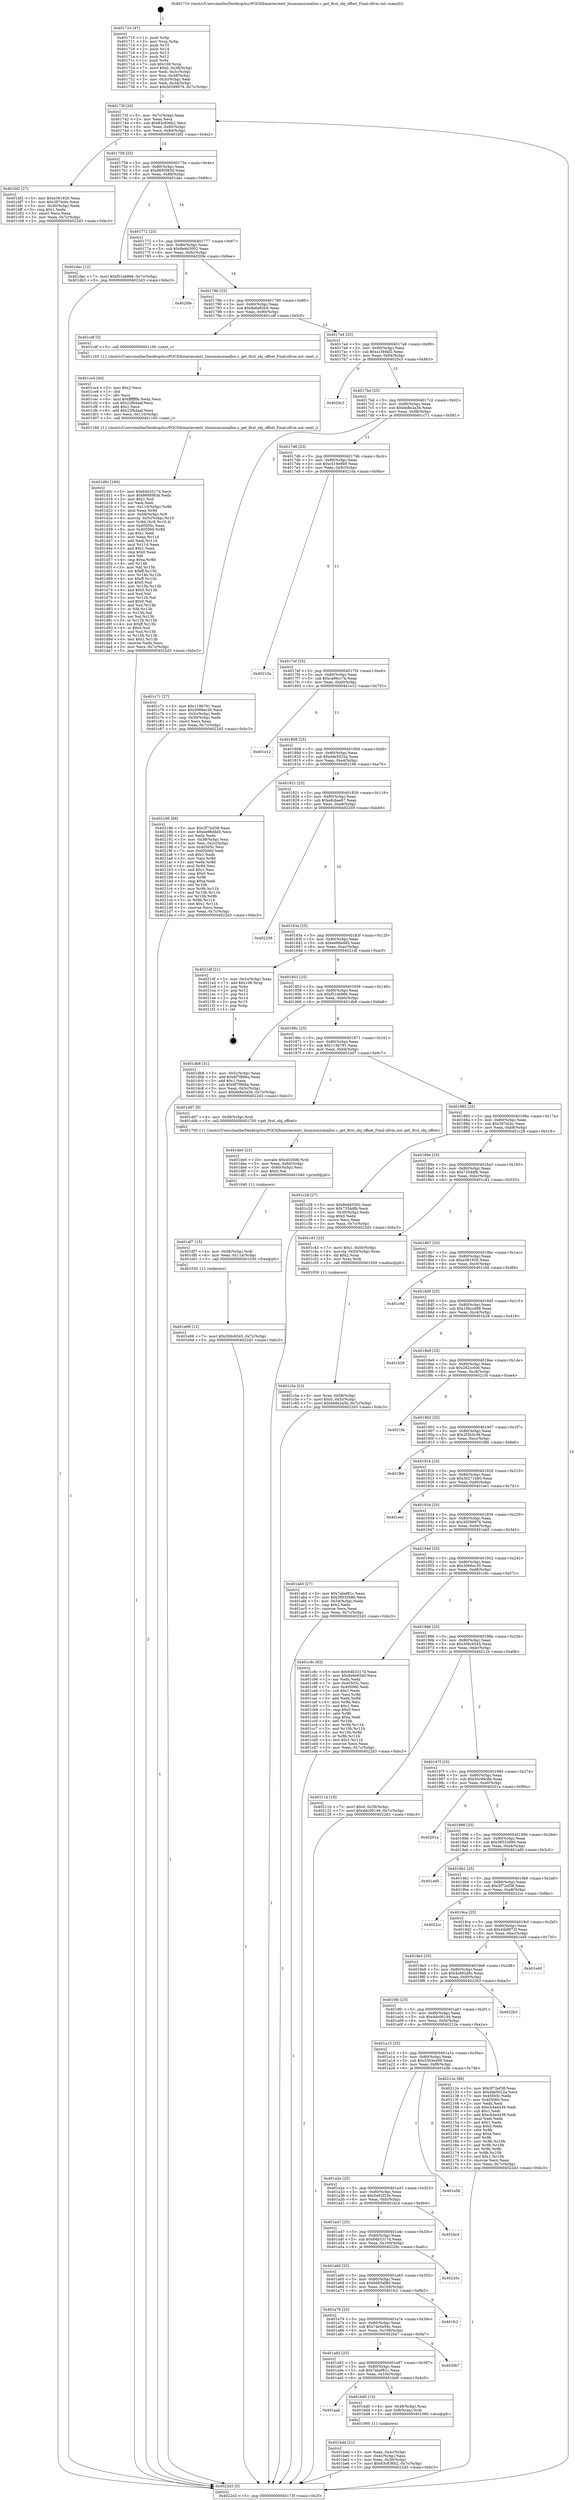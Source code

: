 digraph "0x401710" {
  label = "0x401710 (/mnt/c/Users/mathe/Desktop/tcc/POCII/binaries/extr_linuxmmzsmalloc.c_get_first_obj_offset_Final-ollvm.out::main(0))"
  labelloc = "t"
  node[shape=record]

  Entry [label="",width=0.3,height=0.3,shape=circle,fillcolor=black,style=filled]
  "0x40173f" [label="{
     0x40173f [26]\l
     | [instrs]\l
     &nbsp;&nbsp;0x40173f \<+3\>: mov -0x7c(%rbp),%eax\l
     &nbsp;&nbsp;0x401742 \<+2\>: mov %eax,%ecx\l
     &nbsp;&nbsp;0x401744 \<+6\>: sub $0x83c836b2,%ecx\l
     &nbsp;&nbsp;0x40174a \<+3\>: mov %eax,-0x80(%rbp)\l
     &nbsp;&nbsp;0x40174d \<+6\>: mov %ecx,-0x84(%rbp)\l
     &nbsp;&nbsp;0x401753 \<+6\>: je 0000000000401bf2 \<main+0x4e2\>\l
  }"]
  "0x401bf2" [label="{
     0x401bf2 [27]\l
     | [instrs]\l
     &nbsp;&nbsp;0x401bf2 \<+5\>: mov $0xe361920,%eax\l
     &nbsp;&nbsp;0x401bf7 \<+5\>: mov $0x387dcbc,%ecx\l
     &nbsp;&nbsp;0x401bfc \<+3\>: mov -0x30(%rbp),%edx\l
     &nbsp;&nbsp;0x401bff \<+3\>: cmp $0x1,%edx\l
     &nbsp;&nbsp;0x401c02 \<+3\>: cmovl %ecx,%eax\l
     &nbsp;&nbsp;0x401c05 \<+3\>: mov %eax,-0x7c(%rbp)\l
     &nbsp;&nbsp;0x401c08 \<+5\>: jmp 00000000004022d3 \<main+0xbc3\>\l
  }"]
  "0x401759" [label="{
     0x401759 [25]\l
     | [instrs]\l
     &nbsp;&nbsp;0x401759 \<+5\>: jmp 000000000040175e \<main+0x4e\>\l
     &nbsp;&nbsp;0x40175e \<+3\>: mov -0x80(%rbp),%eax\l
     &nbsp;&nbsp;0x401761 \<+5\>: sub $0x8695f83d,%eax\l
     &nbsp;&nbsp;0x401766 \<+6\>: mov %eax,-0x88(%rbp)\l
     &nbsp;&nbsp;0x40176c \<+6\>: je 0000000000401dac \<main+0x69c\>\l
  }"]
  Exit [label="",width=0.3,height=0.3,shape=circle,fillcolor=black,style=filled,peripheries=2]
  "0x401dac" [label="{
     0x401dac [12]\l
     | [instrs]\l
     &nbsp;&nbsp;0x401dac \<+7\>: movl $0xf51eb866,-0x7c(%rbp)\l
     &nbsp;&nbsp;0x401db3 \<+5\>: jmp 00000000004022d3 \<main+0xbc3\>\l
  }"]
  "0x401772" [label="{
     0x401772 [25]\l
     | [instrs]\l
     &nbsp;&nbsp;0x401772 \<+5\>: jmp 0000000000401777 \<main+0x67\>\l
     &nbsp;&nbsp;0x401777 \<+3\>: mov -0x80(%rbp),%eax\l
     &nbsp;&nbsp;0x40177a \<+5\>: sub $0x8e6d3002,%eax\l
     &nbsp;&nbsp;0x40177f \<+6\>: mov %eax,-0x8c(%rbp)\l
     &nbsp;&nbsp;0x401785 \<+6\>: je 00000000004020fe \<main+0x9ee\>\l
  }"]
  "0x401e06" [label="{
     0x401e06 [12]\l
     | [instrs]\l
     &nbsp;&nbsp;0x401e06 \<+7\>: movl $0x306c6545,-0x7c(%rbp)\l
     &nbsp;&nbsp;0x401e0d \<+5\>: jmp 00000000004022d3 \<main+0xbc3\>\l
  }"]
  "0x4020fe" [label="{
     0x4020fe\l
  }", style=dashed]
  "0x40178b" [label="{
     0x40178b [25]\l
     | [instrs]\l
     &nbsp;&nbsp;0x40178b \<+5\>: jmp 0000000000401790 \<main+0x80\>\l
     &nbsp;&nbsp;0x401790 \<+3\>: mov -0x80(%rbp),%eax\l
     &nbsp;&nbsp;0x401793 \<+5\>: sub $0x8e6e82b0,%eax\l
     &nbsp;&nbsp;0x401798 \<+6\>: mov %eax,-0x90(%rbp)\l
     &nbsp;&nbsp;0x40179e \<+6\>: je 0000000000401cdf \<main+0x5cf\>\l
  }"]
  "0x401df7" [label="{
     0x401df7 [15]\l
     | [instrs]\l
     &nbsp;&nbsp;0x401df7 \<+4\>: mov -0x58(%rbp),%rdi\l
     &nbsp;&nbsp;0x401dfb \<+6\>: mov %eax,-0x114(%rbp)\l
     &nbsp;&nbsp;0x401e01 \<+5\>: call 0000000000401030 \<free@plt\>\l
     | [calls]\l
     &nbsp;&nbsp;0x401030 \{1\} (unknown)\l
  }"]
  "0x401cdf" [label="{
     0x401cdf [5]\l
     | [instrs]\l
     &nbsp;&nbsp;0x401cdf \<+5\>: call 0000000000401160 \<next_i\>\l
     | [calls]\l
     &nbsp;&nbsp;0x401160 \{1\} (/mnt/c/Users/mathe/Desktop/tcc/POCII/binaries/extr_linuxmmzsmalloc.c_get_first_obj_offset_Final-ollvm.out::next_i)\l
  }"]
  "0x4017a4" [label="{
     0x4017a4 [25]\l
     | [instrs]\l
     &nbsp;&nbsp;0x4017a4 \<+5\>: jmp 00000000004017a9 \<main+0x99\>\l
     &nbsp;&nbsp;0x4017a9 \<+3\>: mov -0x80(%rbp),%eax\l
     &nbsp;&nbsp;0x4017ac \<+5\>: sub $0xa1f49af2,%eax\l
     &nbsp;&nbsp;0x4017b1 \<+6\>: mov %eax,-0x94(%rbp)\l
     &nbsp;&nbsp;0x4017b7 \<+6\>: je 00000000004020c3 \<main+0x9b3\>\l
  }"]
  "0x401de0" [label="{
     0x401de0 [23]\l
     | [instrs]\l
     &nbsp;&nbsp;0x401de0 \<+10\>: movabs $0x4030d6,%rdi\l
     &nbsp;&nbsp;0x401dea \<+3\>: mov %eax,-0x60(%rbp)\l
     &nbsp;&nbsp;0x401ded \<+3\>: mov -0x60(%rbp),%esi\l
     &nbsp;&nbsp;0x401df0 \<+2\>: mov $0x0,%al\l
     &nbsp;&nbsp;0x401df2 \<+5\>: call 0000000000401040 \<printf@plt\>\l
     | [calls]\l
     &nbsp;&nbsp;0x401040 \{1\} (unknown)\l
  }"]
  "0x4020c3" [label="{
     0x4020c3\l
  }", style=dashed]
  "0x4017bd" [label="{
     0x4017bd [25]\l
     | [instrs]\l
     &nbsp;&nbsp;0x4017bd \<+5\>: jmp 00000000004017c2 \<main+0xb2\>\l
     &nbsp;&nbsp;0x4017c2 \<+3\>: mov -0x80(%rbp),%eax\l
     &nbsp;&nbsp;0x4017c5 \<+5\>: sub $0xbb8e2a3b,%eax\l
     &nbsp;&nbsp;0x4017ca \<+6\>: mov %eax,-0x98(%rbp)\l
     &nbsp;&nbsp;0x4017d0 \<+6\>: je 0000000000401c71 \<main+0x561\>\l
  }"]
  "0x401d0c" [label="{
     0x401d0c [160]\l
     | [instrs]\l
     &nbsp;&nbsp;0x401d0c \<+5\>: mov $0x64b3317d,%ecx\l
     &nbsp;&nbsp;0x401d11 \<+5\>: mov $0x8695f83d,%edx\l
     &nbsp;&nbsp;0x401d16 \<+3\>: mov $0x1,%sil\l
     &nbsp;&nbsp;0x401d19 \<+2\>: xor %edi,%edi\l
     &nbsp;&nbsp;0x401d1b \<+7\>: mov -0x110(%rbp),%r8d\l
     &nbsp;&nbsp;0x401d22 \<+4\>: imul %eax,%r8d\l
     &nbsp;&nbsp;0x401d26 \<+4\>: mov -0x58(%rbp),%r9\l
     &nbsp;&nbsp;0x401d2a \<+4\>: movslq -0x5c(%rbp),%r10\l
     &nbsp;&nbsp;0x401d2e \<+4\>: mov %r8d,(%r9,%r10,4)\l
     &nbsp;&nbsp;0x401d32 \<+7\>: mov 0x40505c,%eax\l
     &nbsp;&nbsp;0x401d39 \<+8\>: mov 0x405060,%r8d\l
     &nbsp;&nbsp;0x401d41 \<+3\>: sub $0x1,%edi\l
     &nbsp;&nbsp;0x401d44 \<+3\>: mov %eax,%r11d\l
     &nbsp;&nbsp;0x401d47 \<+3\>: add %edi,%r11d\l
     &nbsp;&nbsp;0x401d4a \<+4\>: imul %r11d,%eax\l
     &nbsp;&nbsp;0x401d4e \<+3\>: and $0x1,%eax\l
     &nbsp;&nbsp;0x401d51 \<+3\>: cmp $0x0,%eax\l
     &nbsp;&nbsp;0x401d54 \<+3\>: sete %bl\l
     &nbsp;&nbsp;0x401d57 \<+4\>: cmp $0xa,%r8d\l
     &nbsp;&nbsp;0x401d5b \<+4\>: setl %r14b\l
     &nbsp;&nbsp;0x401d5f \<+3\>: mov %bl,%r15b\l
     &nbsp;&nbsp;0x401d62 \<+4\>: xor $0xff,%r15b\l
     &nbsp;&nbsp;0x401d66 \<+3\>: mov %r14b,%r12b\l
     &nbsp;&nbsp;0x401d69 \<+4\>: xor $0xff,%r12b\l
     &nbsp;&nbsp;0x401d6d \<+4\>: xor $0x0,%sil\l
     &nbsp;&nbsp;0x401d71 \<+3\>: mov %r15b,%r13b\l
     &nbsp;&nbsp;0x401d74 \<+4\>: and $0x0,%r13b\l
     &nbsp;&nbsp;0x401d78 \<+3\>: and %sil,%bl\l
     &nbsp;&nbsp;0x401d7b \<+3\>: mov %r12b,%al\l
     &nbsp;&nbsp;0x401d7e \<+2\>: and $0x0,%al\l
     &nbsp;&nbsp;0x401d80 \<+3\>: and %sil,%r14b\l
     &nbsp;&nbsp;0x401d83 \<+3\>: or %bl,%r13b\l
     &nbsp;&nbsp;0x401d86 \<+3\>: or %r14b,%al\l
     &nbsp;&nbsp;0x401d89 \<+3\>: xor %al,%r13b\l
     &nbsp;&nbsp;0x401d8c \<+3\>: or %r12b,%r15b\l
     &nbsp;&nbsp;0x401d8f \<+4\>: xor $0xff,%r15b\l
     &nbsp;&nbsp;0x401d93 \<+4\>: or $0x0,%sil\l
     &nbsp;&nbsp;0x401d97 \<+3\>: and %sil,%r15b\l
     &nbsp;&nbsp;0x401d9a \<+3\>: or %r15b,%r13b\l
     &nbsp;&nbsp;0x401d9d \<+4\>: test $0x1,%r13b\l
     &nbsp;&nbsp;0x401da1 \<+3\>: cmovne %edx,%ecx\l
     &nbsp;&nbsp;0x401da4 \<+3\>: mov %ecx,-0x7c(%rbp)\l
     &nbsp;&nbsp;0x401da7 \<+5\>: jmp 00000000004022d3 \<main+0xbc3\>\l
  }"]
  "0x401c71" [label="{
     0x401c71 [27]\l
     | [instrs]\l
     &nbsp;&nbsp;0x401c71 \<+5\>: mov $0x119b791,%eax\l
     &nbsp;&nbsp;0x401c76 \<+5\>: mov $0x3066ec30,%ecx\l
     &nbsp;&nbsp;0x401c7b \<+3\>: mov -0x5c(%rbp),%edx\l
     &nbsp;&nbsp;0x401c7e \<+3\>: cmp -0x50(%rbp),%edx\l
     &nbsp;&nbsp;0x401c81 \<+3\>: cmovl %ecx,%eax\l
     &nbsp;&nbsp;0x401c84 \<+3\>: mov %eax,-0x7c(%rbp)\l
     &nbsp;&nbsp;0x401c87 \<+5\>: jmp 00000000004022d3 \<main+0xbc3\>\l
  }"]
  "0x4017d6" [label="{
     0x4017d6 [25]\l
     | [instrs]\l
     &nbsp;&nbsp;0x4017d6 \<+5\>: jmp 00000000004017db \<main+0xcb\>\l
     &nbsp;&nbsp;0x4017db \<+3\>: mov -0x80(%rbp),%eax\l
     &nbsp;&nbsp;0x4017de \<+5\>: sub $0xc519e9b9,%eax\l
     &nbsp;&nbsp;0x4017e3 \<+6\>: mov %eax,-0x9c(%rbp)\l
     &nbsp;&nbsp;0x4017e9 \<+6\>: je 000000000040210a \<main+0x9fa\>\l
  }"]
  "0x401ce4" [label="{
     0x401ce4 [40]\l
     | [instrs]\l
     &nbsp;&nbsp;0x401ce4 \<+5\>: mov $0x2,%ecx\l
     &nbsp;&nbsp;0x401ce9 \<+1\>: cltd\l
     &nbsp;&nbsp;0x401cea \<+2\>: idiv %ecx\l
     &nbsp;&nbsp;0x401cec \<+6\>: imul $0xfffffffe,%edx,%ecx\l
     &nbsp;&nbsp;0x401cf2 \<+6\>: sub $0x22fb4aaf,%ecx\l
     &nbsp;&nbsp;0x401cf8 \<+3\>: add $0x1,%ecx\l
     &nbsp;&nbsp;0x401cfb \<+6\>: add $0x22fb4aaf,%ecx\l
     &nbsp;&nbsp;0x401d01 \<+6\>: mov %ecx,-0x110(%rbp)\l
     &nbsp;&nbsp;0x401d07 \<+5\>: call 0000000000401160 \<next_i\>\l
     | [calls]\l
     &nbsp;&nbsp;0x401160 \{1\} (/mnt/c/Users/mathe/Desktop/tcc/POCII/binaries/extr_linuxmmzsmalloc.c_get_first_obj_offset_Final-ollvm.out::next_i)\l
  }"]
  "0x40210a" [label="{
     0x40210a\l
  }", style=dashed]
  "0x4017ef" [label="{
     0x4017ef [25]\l
     | [instrs]\l
     &nbsp;&nbsp;0x4017ef \<+5\>: jmp 00000000004017f4 \<main+0xe4\>\l
     &nbsp;&nbsp;0x4017f4 \<+3\>: mov -0x80(%rbp),%eax\l
     &nbsp;&nbsp;0x4017f7 \<+5\>: sub $0xca96cc7b,%eax\l
     &nbsp;&nbsp;0x4017fc \<+6\>: mov %eax,-0xa0(%rbp)\l
     &nbsp;&nbsp;0x401802 \<+6\>: je 0000000000401e12 \<main+0x702\>\l
  }"]
  "0x401c5a" [label="{
     0x401c5a [23]\l
     | [instrs]\l
     &nbsp;&nbsp;0x401c5a \<+4\>: mov %rax,-0x58(%rbp)\l
     &nbsp;&nbsp;0x401c5e \<+7\>: movl $0x0,-0x5c(%rbp)\l
     &nbsp;&nbsp;0x401c65 \<+7\>: movl $0xbb8e2a3b,-0x7c(%rbp)\l
     &nbsp;&nbsp;0x401c6c \<+5\>: jmp 00000000004022d3 \<main+0xbc3\>\l
  }"]
  "0x401e12" [label="{
     0x401e12\l
  }", style=dashed]
  "0x401808" [label="{
     0x401808 [25]\l
     | [instrs]\l
     &nbsp;&nbsp;0x401808 \<+5\>: jmp 000000000040180d \<main+0xfd\>\l
     &nbsp;&nbsp;0x40180d \<+3\>: mov -0x80(%rbp),%eax\l
     &nbsp;&nbsp;0x401810 \<+5\>: sub $0xdde5022a,%eax\l
     &nbsp;&nbsp;0x401815 \<+6\>: mov %eax,-0xa4(%rbp)\l
     &nbsp;&nbsp;0x40181b \<+6\>: je 0000000000402186 \<main+0xa76\>\l
  }"]
  "0x401bdd" [label="{
     0x401bdd [21]\l
     | [instrs]\l
     &nbsp;&nbsp;0x401bdd \<+3\>: mov %eax,-0x4c(%rbp)\l
     &nbsp;&nbsp;0x401be0 \<+3\>: mov -0x4c(%rbp),%eax\l
     &nbsp;&nbsp;0x401be3 \<+3\>: mov %eax,-0x30(%rbp)\l
     &nbsp;&nbsp;0x401be6 \<+7\>: movl $0x83c836b2,-0x7c(%rbp)\l
     &nbsp;&nbsp;0x401bed \<+5\>: jmp 00000000004022d3 \<main+0xbc3\>\l
  }"]
  "0x402186" [label="{
     0x402186 [89]\l
     | [instrs]\l
     &nbsp;&nbsp;0x402186 \<+5\>: mov $0x3f72ef38,%eax\l
     &nbsp;&nbsp;0x40218b \<+5\>: mov $0xee98ddd5,%ecx\l
     &nbsp;&nbsp;0x402190 \<+2\>: xor %edx,%edx\l
     &nbsp;&nbsp;0x402192 \<+3\>: mov -0x38(%rbp),%esi\l
     &nbsp;&nbsp;0x402195 \<+3\>: mov %esi,-0x2c(%rbp)\l
     &nbsp;&nbsp;0x402198 \<+7\>: mov 0x40505c,%esi\l
     &nbsp;&nbsp;0x40219f \<+7\>: mov 0x405060,%edi\l
     &nbsp;&nbsp;0x4021a6 \<+3\>: sub $0x1,%edx\l
     &nbsp;&nbsp;0x4021a9 \<+3\>: mov %esi,%r8d\l
     &nbsp;&nbsp;0x4021ac \<+3\>: add %edx,%r8d\l
     &nbsp;&nbsp;0x4021af \<+4\>: imul %r8d,%esi\l
     &nbsp;&nbsp;0x4021b3 \<+3\>: and $0x1,%esi\l
     &nbsp;&nbsp;0x4021b6 \<+3\>: cmp $0x0,%esi\l
     &nbsp;&nbsp;0x4021b9 \<+4\>: sete %r9b\l
     &nbsp;&nbsp;0x4021bd \<+3\>: cmp $0xa,%edi\l
     &nbsp;&nbsp;0x4021c0 \<+4\>: setl %r10b\l
     &nbsp;&nbsp;0x4021c4 \<+3\>: mov %r9b,%r11b\l
     &nbsp;&nbsp;0x4021c7 \<+3\>: and %r10b,%r11b\l
     &nbsp;&nbsp;0x4021ca \<+3\>: xor %r10b,%r9b\l
     &nbsp;&nbsp;0x4021cd \<+3\>: or %r9b,%r11b\l
     &nbsp;&nbsp;0x4021d0 \<+4\>: test $0x1,%r11b\l
     &nbsp;&nbsp;0x4021d4 \<+3\>: cmovne %ecx,%eax\l
     &nbsp;&nbsp;0x4021d7 \<+3\>: mov %eax,-0x7c(%rbp)\l
     &nbsp;&nbsp;0x4021da \<+5\>: jmp 00000000004022d3 \<main+0xbc3\>\l
  }"]
  "0x401821" [label="{
     0x401821 [25]\l
     | [instrs]\l
     &nbsp;&nbsp;0x401821 \<+5\>: jmp 0000000000401826 \<main+0x116\>\l
     &nbsp;&nbsp;0x401826 \<+3\>: mov -0x80(%rbp),%eax\l
     &nbsp;&nbsp;0x401829 \<+5\>: sub $0xe8cbae67,%eax\l
     &nbsp;&nbsp;0x40182e \<+6\>: mov %eax,-0xa8(%rbp)\l
     &nbsp;&nbsp;0x401834 \<+6\>: je 0000000000402259 \<main+0xb49\>\l
  }"]
  "0x401aab" [label="{
     0x401aab\l
  }", style=dashed]
  "0x402259" [label="{
     0x402259\l
  }", style=dashed]
  "0x40183a" [label="{
     0x40183a [25]\l
     | [instrs]\l
     &nbsp;&nbsp;0x40183a \<+5\>: jmp 000000000040183f \<main+0x12f\>\l
     &nbsp;&nbsp;0x40183f \<+3\>: mov -0x80(%rbp),%eax\l
     &nbsp;&nbsp;0x401842 \<+5\>: sub $0xee98ddd5,%eax\l
     &nbsp;&nbsp;0x401847 \<+6\>: mov %eax,-0xac(%rbp)\l
     &nbsp;&nbsp;0x40184d \<+6\>: je 00000000004021df \<main+0xacf\>\l
  }"]
  "0x401bd0" [label="{
     0x401bd0 [13]\l
     | [instrs]\l
     &nbsp;&nbsp;0x401bd0 \<+4\>: mov -0x48(%rbp),%rax\l
     &nbsp;&nbsp;0x401bd4 \<+4\>: mov 0x8(%rax),%rdi\l
     &nbsp;&nbsp;0x401bd8 \<+5\>: call 0000000000401060 \<atoi@plt\>\l
     | [calls]\l
     &nbsp;&nbsp;0x401060 \{1\} (unknown)\l
  }"]
  "0x4021df" [label="{
     0x4021df [21]\l
     | [instrs]\l
     &nbsp;&nbsp;0x4021df \<+3\>: mov -0x2c(%rbp),%eax\l
     &nbsp;&nbsp;0x4021e2 \<+7\>: add $0x108,%rsp\l
     &nbsp;&nbsp;0x4021e9 \<+1\>: pop %rbx\l
     &nbsp;&nbsp;0x4021ea \<+2\>: pop %r12\l
     &nbsp;&nbsp;0x4021ec \<+2\>: pop %r13\l
     &nbsp;&nbsp;0x4021ee \<+2\>: pop %r14\l
     &nbsp;&nbsp;0x4021f0 \<+2\>: pop %r15\l
     &nbsp;&nbsp;0x4021f2 \<+1\>: pop %rbp\l
     &nbsp;&nbsp;0x4021f3 \<+1\>: ret\l
  }"]
  "0x401853" [label="{
     0x401853 [25]\l
     | [instrs]\l
     &nbsp;&nbsp;0x401853 \<+5\>: jmp 0000000000401858 \<main+0x148\>\l
     &nbsp;&nbsp;0x401858 \<+3\>: mov -0x80(%rbp),%eax\l
     &nbsp;&nbsp;0x40185b \<+5\>: sub $0xf51eb866,%eax\l
     &nbsp;&nbsp;0x401860 \<+6\>: mov %eax,-0xb0(%rbp)\l
     &nbsp;&nbsp;0x401866 \<+6\>: je 0000000000401db8 \<main+0x6a8\>\l
  }"]
  "0x401a92" [label="{
     0x401a92 [25]\l
     | [instrs]\l
     &nbsp;&nbsp;0x401a92 \<+5\>: jmp 0000000000401a97 \<main+0x387\>\l
     &nbsp;&nbsp;0x401a97 \<+3\>: mov -0x80(%rbp),%eax\l
     &nbsp;&nbsp;0x401a9a \<+5\>: sub $0x7abef81c,%eax\l
     &nbsp;&nbsp;0x401a9f \<+6\>: mov %eax,-0x10c(%rbp)\l
     &nbsp;&nbsp;0x401aa5 \<+6\>: je 0000000000401bd0 \<main+0x4c0\>\l
  }"]
  "0x401db8" [label="{
     0x401db8 [31]\l
     | [instrs]\l
     &nbsp;&nbsp;0x401db8 \<+3\>: mov -0x5c(%rbp),%eax\l
     &nbsp;&nbsp;0x401dbb \<+5\>: add $0x6f7f866a,%eax\l
     &nbsp;&nbsp;0x401dc0 \<+3\>: add $0x1,%eax\l
     &nbsp;&nbsp;0x401dc3 \<+5\>: sub $0x6f7f866a,%eax\l
     &nbsp;&nbsp;0x401dc8 \<+3\>: mov %eax,-0x5c(%rbp)\l
     &nbsp;&nbsp;0x401dcb \<+7\>: movl $0xbb8e2a3b,-0x7c(%rbp)\l
     &nbsp;&nbsp;0x401dd2 \<+5\>: jmp 00000000004022d3 \<main+0xbc3\>\l
  }"]
  "0x40186c" [label="{
     0x40186c [25]\l
     | [instrs]\l
     &nbsp;&nbsp;0x40186c \<+5\>: jmp 0000000000401871 \<main+0x161\>\l
     &nbsp;&nbsp;0x401871 \<+3\>: mov -0x80(%rbp),%eax\l
     &nbsp;&nbsp;0x401874 \<+5\>: sub $0x119b791,%eax\l
     &nbsp;&nbsp;0x401879 \<+6\>: mov %eax,-0xb4(%rbp)\l
     &nbsp;&nbsp;0x40187f \<+6\>: je 0000000000401dd7 \<main+0x6c7\>\l
  }"]
  "0x4020b7" [label="{
     0x4020b7\l
  }", style=dashed]
  "0x401dd7" [label="{
     0x401dd7 [9]\l
     | [instrs]\l
     &nbsp;&nbsp;0x401dd7 \<+4\>: mov -0x58(%rbp),%rdi\l
     &nbsp;&nbsp;0x401ddb \<+5\>: call 0000000000401700 \<get_first_obj_offset\>\l
     | [calls]\l
     &nbsp;&nbsp;0x401700 \{1\} (/mnt/c/Users/mathe/Desktop/tcc/POCII/binaries/extr_linuxmmzsmalloc.c_get_first_obj_offset_Final-ollvm.out::get_first_obj_offset)\l
  }"]
  "0x401885" [label="{
     0x401885 [25]\l
     | [instrs]\l
     &nbsp;&nbsp;0x401885 \<+5\>: jmp 000000000040188a \<main+0x17a\>\l
     &nbsp;&nbsp;0x40188a \<+3\>: mov -0x80(%rbp),%eax\l
     &nbsp;&nbsp;0x40188d \<+5\>: sub $0x387dcbc,%eax\l
     &nbsp;&nbsp;0x401892 \<+6\>: mov %eax,-0xb8(%rbp)\l
     &nbsp;&nbsp;0x401898 \<+6\>: je 0000000000401c28 \<main+0x518\>\l
  }"]
  "0x401a79" [label="{
     0x401a79 [25]\l
     | [instrs]\l
     &nbsp;&nbsp;0x401a79 \<+5\>: jmp 0000000000401a7e \<main+0x36e\>\l
     &nbsp;&nbsp;0x401a7e \<+3\>: mov -0x80(%rbp),%eax\l
     &nbsp;&nbsp;0x401a81 \<+5\>: sub $0x74e5e94c,%eax\l
     &nbsp;&nbsp;0x401a86 \<+6\>: mov %eax,-0x108(%rbp)\l
     &nbsp;&nbsp;0x401a8c \<+6\>: je 00000000004020b7 \<main+0x9a7\>\l
  }"]
  "0x401c28" [label="{
     0x401c28 [27]\l
     | [instrs]\l
     &nbsp;&nbsp;0x401c28 \<+5\>: mov $0x8e6d3002,%eax\l
     &nbsp;&nbsp;0x401c2d \<+5\>: mov $0x7354dfb,%ecx\l
     &nbsp;&nbsp;0x401c32 \<+3\>: mov -0x30(%rbp),%edx\l
     &nbsp;&nbsp;0x401c35 \<+3\>: cmp $0x0,%edx\l
     &nbsp;&nbsp;0x401c38 \<+3\>: cmove %ecx,%eax\l
     &nbsp;&nbsp;0x401c3b \<+3\>: mov %eax,-0x7c(%rbp)\l
     &nbsp;&nbsp;0x401c3e \<+5\>: jmp 00000000004022d3 \<main+0xbc3\>\l
  }"]
  "0x40189e" [label="{
     0x40189e [25]\l
     | [instrs]\l
     &nbsp;&nbsp;0x40189e \<+5\>: jmp 00000000004018a3 \<main+0x193\>\l
     &nbsp;&nbsp;0x4018a3 \<+3\>: mov -0x80(%rbp),%eax\l
     &nbsp;&nbsp;0x4018a6 \<+5\>: sub $0x7354dfb,%eax\l
     &nbsp;&nbsp;0x4018ab \<+6\>: mov %eax,-0xbc(%rbp)\l
     &nbsp;&nbsp;0x4018b1 \<+6\>: je 0000000000401c43 \<main+0x533\>\l
  }"]
  "0x401fc2" [label="{
     0x401fc2\l
  }", style=dashed]
  "0x401c43" [label="{
     0x401c43 [23]\l
     | [instrs]\l
     &nbsp;&nbsp;0x401c43 \<+7\>: movl $0x1,-0x50(%rbp)\l
     &nbsp;&nbsp;0x401c4a \<+4\>: movslq -0x50(%rbp),%rax\l
     &nbsp;&nbsp;0x401c4e \<+4\>: shl $0x2,%rax\l
     &nbsp;&nbsp;0x401c52 \<+3\>: mov %rax,%rdi\l
     &nbsp;&nbsp;0x401c55 \<+5\>: call 0000000000401050 \<malloc@plt\>\l
     | [calls]\l
     &nbsp;&nbsp;0x401050 \{1\} (unknown)\l
  }"]
  "0x4018b7" [label="{
     0x4018b7 [25]\l
     | [instrs]\l
     &nbsp;&nbsp;0x4018b7 \<+5\>: jmp 00000000004018bc \<main+0x1ac\>\l
     &nbsp;&nbsp;0x4018bc \<+3\>: mov -0x80(%rbp),%eax\l
     &nbsp;&nbsp;0x4018bf \<+5\>: sub $0xe361920,%eax\l
     &nbsp;&nbsp;0x4018c4 \<+6\>: mov %eax,-0xc0(%rbp)\l
     &nbsp;&nbsp;0x4018ca \<+6\>: je 0000000000401c0d \<main+0x4fd\>\l
  }"]
  "0x401a60" [label="{
     0x401a60 [25]\l
     | [instrs]\l
     &nbsp;&nbsp;0x401a60 \<+5\>: jmp 0000000000401a65 \<main+0x355\>\l
     &nbsp;&nbsp;0x401a65 \<+3\>: mov -0x80(%rbp),%eax\l
     &nbsp;&nbsp;0x401a68 \<+5\>: sub $0x6d65af8d,%eax\l
     &nbsp;&nbsp;0x401a6d \<+6\>: mov %eax,-0x104(%rbp)\l
     &nbsp;&nbsp;0x401a73 \<+6\>: je 0000000000401fc2 \<main+0x8b2\>\l
  }"]
  "0x401c0d" [label="{
     0x401c0d\l
  }", style=dashed]
  "0x4018d0" [label="{
     0x4018d0 [25]\l
     | [instrs]\l
     &nbsp;&nbsp;0x4018d0 \<+5\>: jmp 00000000004018d5 \<main+0x1c5\>\l
     &nbsp;&nbsp;0x4018d5 \<+3\>: mov -0x80(%rbp),%eax\l
     &nbsp;&nbsp;0x4018d8 \<+5\>: sub $0x10bcc488,%eax\l
     &nbsp;&nbsp;0x4018dd \<+6\>: mov %eax,-0xc4(%rbp)\l
     &nbsp;&nbsp;0x4018e3 \<+6\>: je 0000000000401b28 \<main+0x418\>\l
  }"]
  "0x40220c" [label="{
     0x40220c\l
  }", style=dashed]
  "0x401b28" [label="{
     0x401b28\l
  }", style=dashed]
  "0x4018e9" [label="{
     0x4018e9 [25]\l
     | [instrs]\l
     &nbsp;&nbsp;0x4018e9 \<+5\>: jmp 00000000004018ee \<main+0x1de\>\l
     &nbsp;&nbsp;0x4018ee \<+3\>: mov -0x80(%rbp),%eax\l
     &nbsp;&nbsp;0x4018f1 \<+5\>: sub $0x282cc0c6,%eax\l
     &nbsp;&nbsp;0x4018f6 \<+6\>: mov %eax,-0xc8(%rbp)\l
     &nbsp;&nbsp;0x4018fc \<+6\>: je 00000000004021f4 \<main+0xae4\>\l
  }"]
  "0x401a47" [label="{
     0x401a47 [25]\l
     | [instrs]\l
     &nbsp;&nbsp;0x401a47 \<+5\>: jmp 0000000000401a4c \<main+0x33c\>\l
     &nbsp;&nbsp;0x401a4c \<+3\>: mov -0x80(%rbp),%eax\l
     &nbsp;&nbsp;0x401a4f \<+5\>: sub $0x64b3317d,%eax\l
     &nbsp;&nbsp;0x401a54 \<+6\>: mov %eax,-0x100(%rbp)\l
     &nbsp;&nbsp;0x401a5a \<+6\>: je 000000000040220c \<main+0xafc\>\l
  }"]
  "0x4021f4" [label="{
     0x4021f4\l
  }", style=dashed]
  "0x401902" [label="{
     0x401902 [25]\l
     | [instrs]\l
     &nbsp;&nbsp;0x401902 \<+5\>: jmp 0000000000401907 \<main+0x1f7\>\l
     &nbsp;&nbsp;0x401907 \<+3\>: mov -0x80(%rbp),%eax\l
     &nbsp;&nbsp;0x40190a \<+5\>: sub $0x2f363c38,%eax\l
     &nbsp;&nbsp;0x40190f \<+6\>: mov %eax,-0xcc(%rbp)\l
     &nbsp;&nbsp;0x401915 \<+6\>: je 0000000000401fb6 \<main+0x8a6\>\l
  }"]
  "0x401bc4" [label="{
     0x401bc4\l
  }", style=dashed]
  "0x401fb6" [label="{
     0x401fb6\l
  }", style=dashed]
  "0x40191b" [label="{
     0x40191b [25]\l
     | [instrs]\l
     &nbsp;&nbsp;0x40191b \<+5\>: jmp 0000000000401920 \<main+0x210\>\l
     &nbsp;&nbsp;0x401920 \<+3\>: mov -0x80(%rbp),%eax\l
     &nbsp;&nbsp;0x401923 \<+5\>: sub $0x30271b80,%eax\l
     &nbsp;&nbsp;0x401928 \<+6\>: mov %eax,-0xd0(%rbp)\l
     &nbsp;&nbsp;0x40192e \<+6\>: je 0000000000401ee1 \<main+0x7d1\>\l
  }"]
  "0x401a2e" [label="{
     0x401a2e [25]\l
     | [instrs]\l
     &nbsp;&nbsp;0x401a2e \<+5\>: jmp 0000000000401a33 \<main+0x323\>\l
     &nbsp;&nbsp;0x401a33 \<+3\>: mov -0x80(%rbp),%eax\l
     &nbsp;&nbsp;0x401a36 \<+5\>: sub $0x5e82f23e,%eax\l
     &nbsp;&nbsp;0x401a3b \<+6\>: mov %eax,-0xfc(%rbp)\l
     &nbsp;&nbsp;0x401a41 \<+6\>: je 0000000000401bc4 \<main+0x4b4\>\l
  }"]
  "0x401ee1" [label="{
     0x401ee1\l
  }", style=dashed]
  "0x401934" [label="{
     0x401934 [25]\l
     | [instrs]\l
     &nbsp;&nbsp;0x401934 \<+5\>: jmp 0000000000401939 \<main+0x229\>\l
     &nbsp;&nbsp;0x401939 \<+3\>: mov -0x80(%rbp),%eax\l
     &nbsp;&nbsp;0x40193c \<+5\>: sub $0x30299976,%eax\l
     &nbsp;&nbsp;0x401941 \<+6\>: mov %eax,-0xd4(%rbp)\l
     &nbsp;&nbsp;0x401947 \<+6\>: je 0000000000401ab5 \<main+0x3a5\>\l
  }"]
  "0x401e5b" [label="{
     0x401e5b\l
  }", style=dashed]
  "0x401ab5" [label="{
     0x401ab5 [27]\l
     | [instrs]\l
     &nbsp;&nbsp;0x401ab5 \<+5\>: mov $0x7abef81c,%eax\l
     &nbsp;&nbsp;0x401aba \<+5\>: mov $0x38532680,%ecx\l
     &nbsp;&nbsp;0x401abf \<+3\>: mov -0x34(%rbp),%edx\l
     &nbsp;&nbsp;0x401ac2 \<+3\>: cmp $0x2,%edx\l
     &nbsp;&nbsp;0x401ac5 \<+3\>: cmovne %ecx,%eax\l
     &nbsp;&nbsp;0x401ac8 \<+3\>: mov %eax,-0x7c(%rbp)\l
     &nbsp;&nbsp;0x401acb \<+5\>: jmp 00000000004022d3 \<main+0xbc3\>\l
  }"]
  "0x40194d" [label="{
     0x40194d [25]\l
     | [instrs]\l
     &nbsp;&nbsp;0x40194d \<+5\>: jmp 0000000000401952 \<main+0x242\>\l
     &nbsp;&nbsp;0x401952 \<+3\>: mov -0x80(%rbp),%eax\l
     &nbsp;&nbsp;0x401955 \<+5\>: sub $0x3066ec30,%eax\l
     &nbsp;&nbsp;0x40195a \<+6\>: mov %eax,-0xd8(%rbp)\l
     &nbsp;&nbsp;0x401960 \<+6\>: je 0000000000401c8c \<main+0x57c\>\l
  }"]
  "0x4022d3" [label="{
     0x4022d3 [5]\l
     | [instrs]\l
     &nbsp;&nbsp;0x4022d3 \<+5\>: jmp 000000000040173f \<main+0x2f\>\l
  }"]
  "0x401710" [label="{
     0x401710 [47]\l
     | [instrs]\l
     &nbsp;&nbsp;0x401710 \<+1\>: push %rbp\l
     &nbsp;&nbsp;0x401711 \<+3\>: mov %rsp,%rbp\l
     &nbsp;&nbsp;0x401714 \<+2\>: push %r15\l
     &nbsp;&nbsp;0x401716 \<+2\>: push %r14\l
     &nbsp;&nbsp;0x401718 \<+2\>: push %r13\l
     &nbsp;&nbsp;0x40171a \<+2\>: push %r12\l
     &nbsp;&nbsp;0x40171c \<+1\>: push %rbx\l
     &nbsp;&nbsp;0x40171d \<+7\>: sub $0x108,%rsp\l
     &nbsp;&nbsp;0x401724 \<+7\>: movl $0x0,-0x38(%rbp)\l
     &nbsp;&nbsp;0x40172b \<+3\>: mov %edi,-0x3c(%rbp)\l
     &nbsp;&nbsp;0x40172e \<+4\>: mov %rsi,-0x48(%rbp)\l
     &nbsp;&nbsp;0x401732 \<+3\>: mov -0x3c(%rbp),%edi\l
     &nbsp;&nbsp;0x401735 \<+3\>: mov %edi,-0x34(%rbp)\l
     &nbsp;&nbsp;0x401738 \<+7\>: movl $0x30299976,-0x7c(%rbp)\l
  }"]
  "0x401a15" [label="{
     0x401a15 [25]\l
     | [instrs]\l
     &nbsp;&nbsp;0x401a15 \<+5\>: jmp 0000000000401a1a \<main+0x30a\>\l
     &nbsp;&nbsp;0x401a1a \<+3\>: mov -0x80(%rbp),%eax\l
     &nbsp;&nbsp;0x401a1d \<+5\>: sub $0x5303e499,%eax\l
     &nbsp;&nbsp;0x401a22 \<+6\>: mov %eax,-0xf8(%rbp)\l
     &nbsp;&nbsp;0x401a28 \<+6\>: je 0000000000401e5b \<main+0x74b\>\l
  }"]
  "0x401c8c" [label="{
     0x401c8c [83]\l
     | [instrs]\l
     &nbsp;&nbsp;0x401c8c \<+5\>: mov $0x64b3317d,%eax\l
     &nbsp;&nbsp;0x401c91 \<+5\>: mov $0x8e6e82b0,%ecx\l
     &nbsp;&nbsp;0x401c96 \<+2\>: xor %edx,%edx\l
     &nbsp;&nbsp;0x401c98 \<+7\>: mov 0x40505c,%esi\l
     &nbsp;&nbsp;0x401c9f \<+7\>: mov 0x405060,%edi\l
     &nbsp;&nbsp;0x401ca6 \<+3\>: sub $0x1,%edx\l
     &nbsp;&nbsp;0x401ca9 \<+3\>: mov %esi,%r8d\l
     &nbsp;&nbsp;0x401cac \<+3\>: add %edx,%r8d\l
     &nbsp;&nbsp;0x401caf \<+4\>: imul %r8d,%esi\l
     &nbsp;&nbsp;0x401cb3 \<+3\>: and $0x1,%esi\l
     &nbsp;&nbsp;0x401cb6 \<+3\>: cmp $0x0,%esi\l
     &nbsp;&nbsp;0x401cb9 \<+4\>: sete %r9b\l
     &nbsp;&nbsp;0x401cbd \<+3\>: cmp $0xa,%edi\l
     &nbsp;&nbsp;0x401cc0 \<+4\>: setl %r10b\l
     &nbsp;&nbsp;0x401cc4 \<+3\>: mov %r9b,%r11b\l
     &nbsp;&nbsp;0x401cc7 \<+3\>: and %r10b,%r11b\l
     &nbsp;&nbsp;0x401cca \<+3\>: xor %r10b,%r9b\l
     &nbsp;&nbsp;0x401ccd \<+3\>: or %r9b,%r11b\l
     &nbsp;&nbsp;0x401cd0 \<+4\>: test $0x1,%r11b\l
     &nbsp;&nbsp;0x401cd4 \<+3\>: cmovne %ecx,%eax\l
     &nbsp;&nbsp;0x401cd7 \<+3\>: mov %eax,-0x7c(%rbp)\l
     &nbsp;&nbsp;0x401cda \<+5\>: jmp 00000000004022d3 \<main+0xbc3\>\l
  }"]
  "0x401966" [label="{
     0x401966 [25]\l
     | [instrs]\l
     &nbsp;&nbsp;0x401966 \<+5\>: jmp 000000000040196b \<main+0x25b\>\l
     &nbsp;&nbsp;0x40196b \<+3\>: mov -0x80(%rbp),%eax\l
     &nbsp;&nbsp;0x40196e \<+5\>: sub $0x306c6545,%eax\l
     &nbsp;&nbsp;0x401973 \<+6\>: mov %eax,-0xdc(%rbp)\l
     &nbsp;&nbsp;0x401979 \<+6\>: je 000000000040211b \<main+0xa0b\>\l
  }"]
  "0x40212e" [label="{
     0x40212e [88]\l
     | [instrs]\l
     &nbsp;&nbsp;0x40212e \<+5\>: mov $0x3f72ef38,%eax\l
     &nbsp;&nbsp;0x402133 \<+5\>: mov $0xdde5022a,%ecx\l
     &nbsp;&nbsp;0x402138 \<+7\>: mov 0x40505c,%edx\l
     &nbsp;&nbsp;0x40213f \<+7\>: mov 0x405060,%esi\l
     &nbsp;&nbsp;0x402146 \<+2\>: mov %edx,%edi\l
     &nbsp;&nbsp;0x402148 \<+6\>: sub $0xcb4a4439,%edi\l
     &nbsp;&nbsp;0x40214e \<+3\>: sub $0x1,%edi\l
     &nbsp;&nbsp;0x402151 \<+6\>: add $0xcb4a4439,%edi\l
     &nbsp;&nbsp;0x402157 \<+3\>: imul %edi,%edx\l
     &nbsp;&nbsp;0x40215a \<+3\>: and $0x1,%edx\l
     &nbsp;&nbsp;0x40215d \<+3\>: cmp $0x0,%edx\l
     &nbsp;&nbsp;0x402160 \<+4\>: sete %r8b\l
     &nbsp;&nbsp;0x402164 \<+3\>: cmp $0xa,%esi\l
     &nbsp;&nbsp;0x402167 \<+4\>: setl %r9b\l
     &nbsp;&nbsp;0x40216b \<+3\>: mov %r8b,%r10b\l
     &nbsp;&nbsp;0x40216e \<+3\>: and %r9b,%r10b\l
     &nbsp;&nbsp;0x402171 \<+3\>: xor %r9b,%r8b\l
     &nbsp;&nbsp;0x402174 \<+3\>: or %r8b,%r10b\l
     &nbsp;&nbsp;0x402177 \<+4\>: test $0x1,%r10b\l
     &nbsp;&nbsp;0x40217b \<+3\>: cmovne %ecx,%eax\l
     &nbsp;&nbsp;0x40217e \<+3\>: mov %eax,-0x7c(%rbp)\l
     &nbsp;&nbsp;0x402181 \<+5\>: jmp 00000000004022d3 \<main+0xbc3\>\l
  }"]
  "0x40211b" [label="{
     0x40211b [19]\l
     | [instrs]\l
     &nbsp;&nbsp;0x40211b \<+7\>: movl $0x0,-0x38(%rbp)\l
     &nbsp;&nbsp;0x402122 \<+7\>: movl $0x4dc00149,-0x7c(%rbp)\l
     &nbsp;&nbsp;0x402129 \<+5\>: jmp 00000000004022d3 \<main+0xbc3\>\l
  }"]
  "0x40197f" [label="{
     0x40197f [25]\l
     | [instrs]\l
     &nbsp;&nbsp;0x40197f \<+5\>: jmp 0000000000401984 \<main+0x274\>\l
     &nbsp;&nbsp;0x401984 \<+3\>: mov -0x80(%rbp),%eax\l
     &nbsp;&nbsp;0x401987 \<+5\>: sub $0x30c99c8b,%eax\l
     &nbsp;&nbsp;0x40198c \<+6\>: mov %eax,-0xe0(%rbp)\l
     &nbsp;&nbsp;0x401992 \<+6\>: je 000000000040201a \<main+0x90a\>\l
  }"]
  "0x4019fc" [label="{
     0x4019fc [25]\l
     | [instrs]\l
     &nbsp;&nbsp;0x4019fc \<+5\>: jmp 0000000000401a01 \<main+0x2f1\>\l
     &nbsp;&nbsp;0x401a01 \<+3\>: mov -0x80(%rbp),%eax\l
     &nbsp;&nbsp;0x401a04 \<+5\>: sub $0x4dc00149,%eax\l
     &nbsp;&nbsp;0x401a09 \<+6\>: mov %eax,-0xf4(%rbp)\l
     &nbsp;&nbsp;0x401a0f \<+6\>: je 000000000040212e \<main+0xa1e\>\l
  }"]
  "0x40201a" [label="{
     0x40201a\l
  }", style=dashed]
  "0x401998" [label="{
     0x401998 [25]\l
     | [instrs]\l
     &nbsp;&nbsp;0x401998 \<+5\>: jmp 000000000040199d \<main+0x28d\>\l
     &nbsp;&nbsp;0x40199d \<+3\>: mov -0x80(%rbp),%eax\l
     &nbsp;&nbsp;0x4019a0 \<+5\>: sub $0x38532680,%eax\l
     &nbsp;&nbsp;0x4019a5 \<+6\>: mov %eax,-0xe4(%rbp)\l
     &nbsp;&nbsp;0x4019ab \<+6\>: je 0000000000401ad0 \<main+0x3c0\>\l
  }"]
  "0x4022b3" [label="{
     0x4022b3\l
  }", style=dashed]
  "0x401ad0" [label="{
     0x401ad0\l
  }", style=dashed]
  "0x4019b1" [label="{
     0x4019b1 [25]\l
     | [instrs]\l
     &nbsp;&nbsp;0x4019b1 \<+5\>: jmp 00000000004019b6 \<main+0x2a6\>\l
     &nbsp;&nbsp;0x4019b6 \<+3\>: mov -0x80(%rbp),%eax\l
     &nbsp;&nbsp;0x4019b9 \<+5\>: sub $0x3f72ef38,%eax\l
     &nbsp;&nbsp;0x4019be \<+6\>: mov %eax,-0xe8(%rbp)\l
     &nbsp;&nbsp;0x4019c4 \<+6\>: je 00000000004022cc \<main+0xbbc\>\l
  }"]
  "0x4019e3" [label="{
     0x4019e3 [25]\l
     | [instrs]\l
     &nbsp;&nbsp;0x4019e3 \<+5\>: jmp 00000000004019e8 \<main+0x2d8\>\l
     &nbsp;&nbsp;0x4019e8 \<+3\>: mov -0x80(%rbp),%eax\l
     &nbsp;&nbsp;0x4019eb \<+5\>: sub $0x4cd82d8c,%eax\l
     &nbsp;&nbsp;0x4019f0 \<+6\>: mov %eax,-0xf0(%rbp)\l
     &nbsp;&nbsp;0x4019f6 \<+6\>: je 00000000004022b3 \<main+0xba3\>\l
  }"]
  "0x4022cc" [label="{
     0x4022cc\l
  }", style=dashed]
  "0x4019ca" [label="{
     0x4019ca [25]\l
     | [instrs]\l
     &nbsp;&nbsp;0x4019ca \<+5\>: jmp 00000000004019cf \<main+0x2bf\>\l
     &nbsp;&nbsp;0x4019cf \<+3\>: mov -0x80(%rbp),%eax\l
     &nbsp;&nbsp;0x4019d2 \<+5\>: sub $0x44bf972f,%eax\l
     &nbsp;&nbsp;0x4019d7 \<+6\>: mov %eax,-0xec(%rbp)\l
     &nbsp;&nbsp;0x4019dd \<+6\>: je 0000000000401e40 \<main+0x730\>\l
  }"]
  "0x401e40" [label="{
     0x401e40\l
  }", style=dashed]
  Entry -> "0x401710" [label=" 1"]
  "0x40173f" -> "0x401bf2" [label=" 1"]
  "0x40173f" -> "0x401759" [label=" 15"]
  "0x4021df" -> Exit [label=" 1"]
  "0x401759" -> "0x401dac" [label=" 1"]
  "0x401759" -> "0x401772" [label=" 14"]
  "0x402186" -> "0x4022d3" [label=" 1"]
  "0x401772" -> "0x4020fe" [label=" 0"]
  "0x401772" -> "0x40178b" [label=" 14"]
  "0x40212e" -> "0x4022d3" [label=" 1"]
  "0x40178b" -> "0x401cdf" [label=" 1"]
  "0x40178b" -> "0x4017a4" [label=" 13"]
  "0x40211b" -> "0x4022d3" [label=" 1"]
  "0x4017a4" -> "0x4020c3" [label=" 0"]
  "0x4017a4" -> "0x4017bd" [label=" 13"]
  "0x401e06" -> "0x4022d3" [label=" 1"]
  "0x4017bd" -> "0x401c71" [label=" 2"]
  "0x4017bd" -> "0x4017d6" [label=" 11"]
  "0x401df7" -> "0x401e06" [label=" 1"]
  "0x4017d6" -> "0x40210a" [label=" 0"]
  "0x4017d6" -> "0x4017ef" [label=" 11"]
  "0x401de0" -> "0x401df7" [label=" 1"]
  "0x4017ef" -> "0x401e12" [label=" 0"]
  "0x4017ef" -> "0x401808" [label=" 11"]
  "0x401dd7" -> "0x401de0" [label=" 1"]
  "0x401808" -> "0x402186" [label=" 1"]
  "0x401808" -> "0x401821" [label=" 10"]
  "0x401db8" -> "0x4022d3" [label=" 1"]
  "0x401821" -> "0x402259" [label=" 0"]
  "0x401821" -> "0x40183a" [label=" 10"]
  "0x401dac" -> "0x4022d3" [label=" 1"]
  "0x40183a" -> "0x4021df" [label=" 1"]
  "0x40183a" -> "0x401853" [label=" 9"]
  "0x401d0c" -> "0x4022d3" [label=" 1"]
  "0x401853" -> "0x401db8" [label=" 1"]
  "0x401853" -> "0x40186c" [label=" 8"]
  "0x401cdf" -> "0x401ce4" [label=" 1"]
  "0x40186c" -> "0x401dd7" [label=" 1"]
  "0x40186c" -> "0x401885" [label=" 7"]
  "0x401c8c" -> "0x4022d3" [label=" 1"]
  "0x401885" -> "0x401c28" [label=" 1"]
  "0x401885" -> "0x40189e" [label=" 6"]
  "0x401c5a" -> "0x4022d3" [label=" 1"]
  "0x40189e" -> "0x401c43" [label=" 1"]
  "0x40189e" -> "0x4018b7" [label=" 5"]
  "0x401c43" -> "0x401c5a" [label=" 1"]
  "0x4018b7" -> "0x401c0d" [label=" 0"]
  "0x4018b7" -> "0x4018d0" [label=" 5"]
  "0x401bf2" -> "0x4022d3" [label=" 1"]
  "0x4018d0" -> "0x401b28" [label=" 0"]
  "0x4018d0" -> "0x4018e9" [label=" 5"]
  "0x401bdd" -> "0x4022d3" [label=" 1"]
  "0x4018e9" -> "0x4021f4" [label=" 0"]
  "0x4018e9" -> "0x401902" [label=" 5"]
  "0x401a92" -> "0x401aab" [label=" 0"]
  "0x401902" -> "0x401fb6" [label=" 0"]
  "0x401902" -> "0x40191b" [label=" 5"]
  "0x401a92" -> "0x401bd0" [label=" 1"]
  "0x40191b" -> "0x401ee1" [label=" 0"]
  "0x40191b" -> "0x401934" [label=" 5"]
  "0x401a79" -> "0x401a92" [label=" 1"]
  "0x401934" -> "0x401ab5" [label=" 1"]
  "0x401934" -> "0x40194d" [label=" 4"]
  "0x401ab5" -> "0x4022d3" [label=" 1"]
  "0x401710" -> "0x40173f" [label=" 1"]
  "0x4022d3" -> "0x40173f" [label=" 15"]
  "0x401a79" -> "0x4020b7" [label=" 0"]
  "0x40194d" -> "0x401c8c" [label=" 1"]
  "0x40194d" -> "0x401966" [label=" 3"]
  "0x401a60" -> "0x401a79" [label=" 1"]
  "0x401966" -> "0x40211b" [label=" 1"]
  "0x401966" -> "0x40197f" [label=" 2"]
  "0x401a60" -> "0x401fc2" [label=" 0"]
  "0x40197f" -> "0x40201a" [label=" 0"]
  "0x40197f" -> "0x401998" [label=" 2"]
  "0x401a47" -> "0x401a60" [label=" 1"]
  "0x401998" -> "0x401ad0" [label=" 0"]
  "0x401998" -> "0x4019b1" [label=" 2"]
  "0x401a47" -> "0x40220c" [label=" 0"]
  "0x4019b1" -> "0x4022cc" [label=" 0"]
  "0x4019b1" -> "0x4019ca" [label=" 2"]
  "0x401a2e" -> "0x401a47" [label=" 1"]
  "0x4019ca" -> "0x401e40" [label=" 0"]
  "0x4019ca" -> "0x4019e3" [label=" 2"]
  "0x401bd0" -> "0x401bdd" [label=" 1"]
  "0x4019e3" -> "0x4022b3" [label=" 0"]
  "0x4019e3" -> "0x4019fc" [label=" 2"]
  "0x401c28" -> "0x4022d3" [label=" 1"]
  "0x4019fc" -> "0x40212e" [label=" 1"]
  "0x4019fc" -> "0x401a15" [label=" 1"]
  "0x401c71" -> "0x4022d3" [label=" 2"]
  "0x401a15" -> "0x401e5b" [label=" 0"]
  "0x401a15" -> "0x401a2e" [label=" 1"]
  "0x401ce4" -> "0x401d0c" [label=" 1"]
  "0x401a2e" -> "0x401bc4" [label=" 0"]
}
